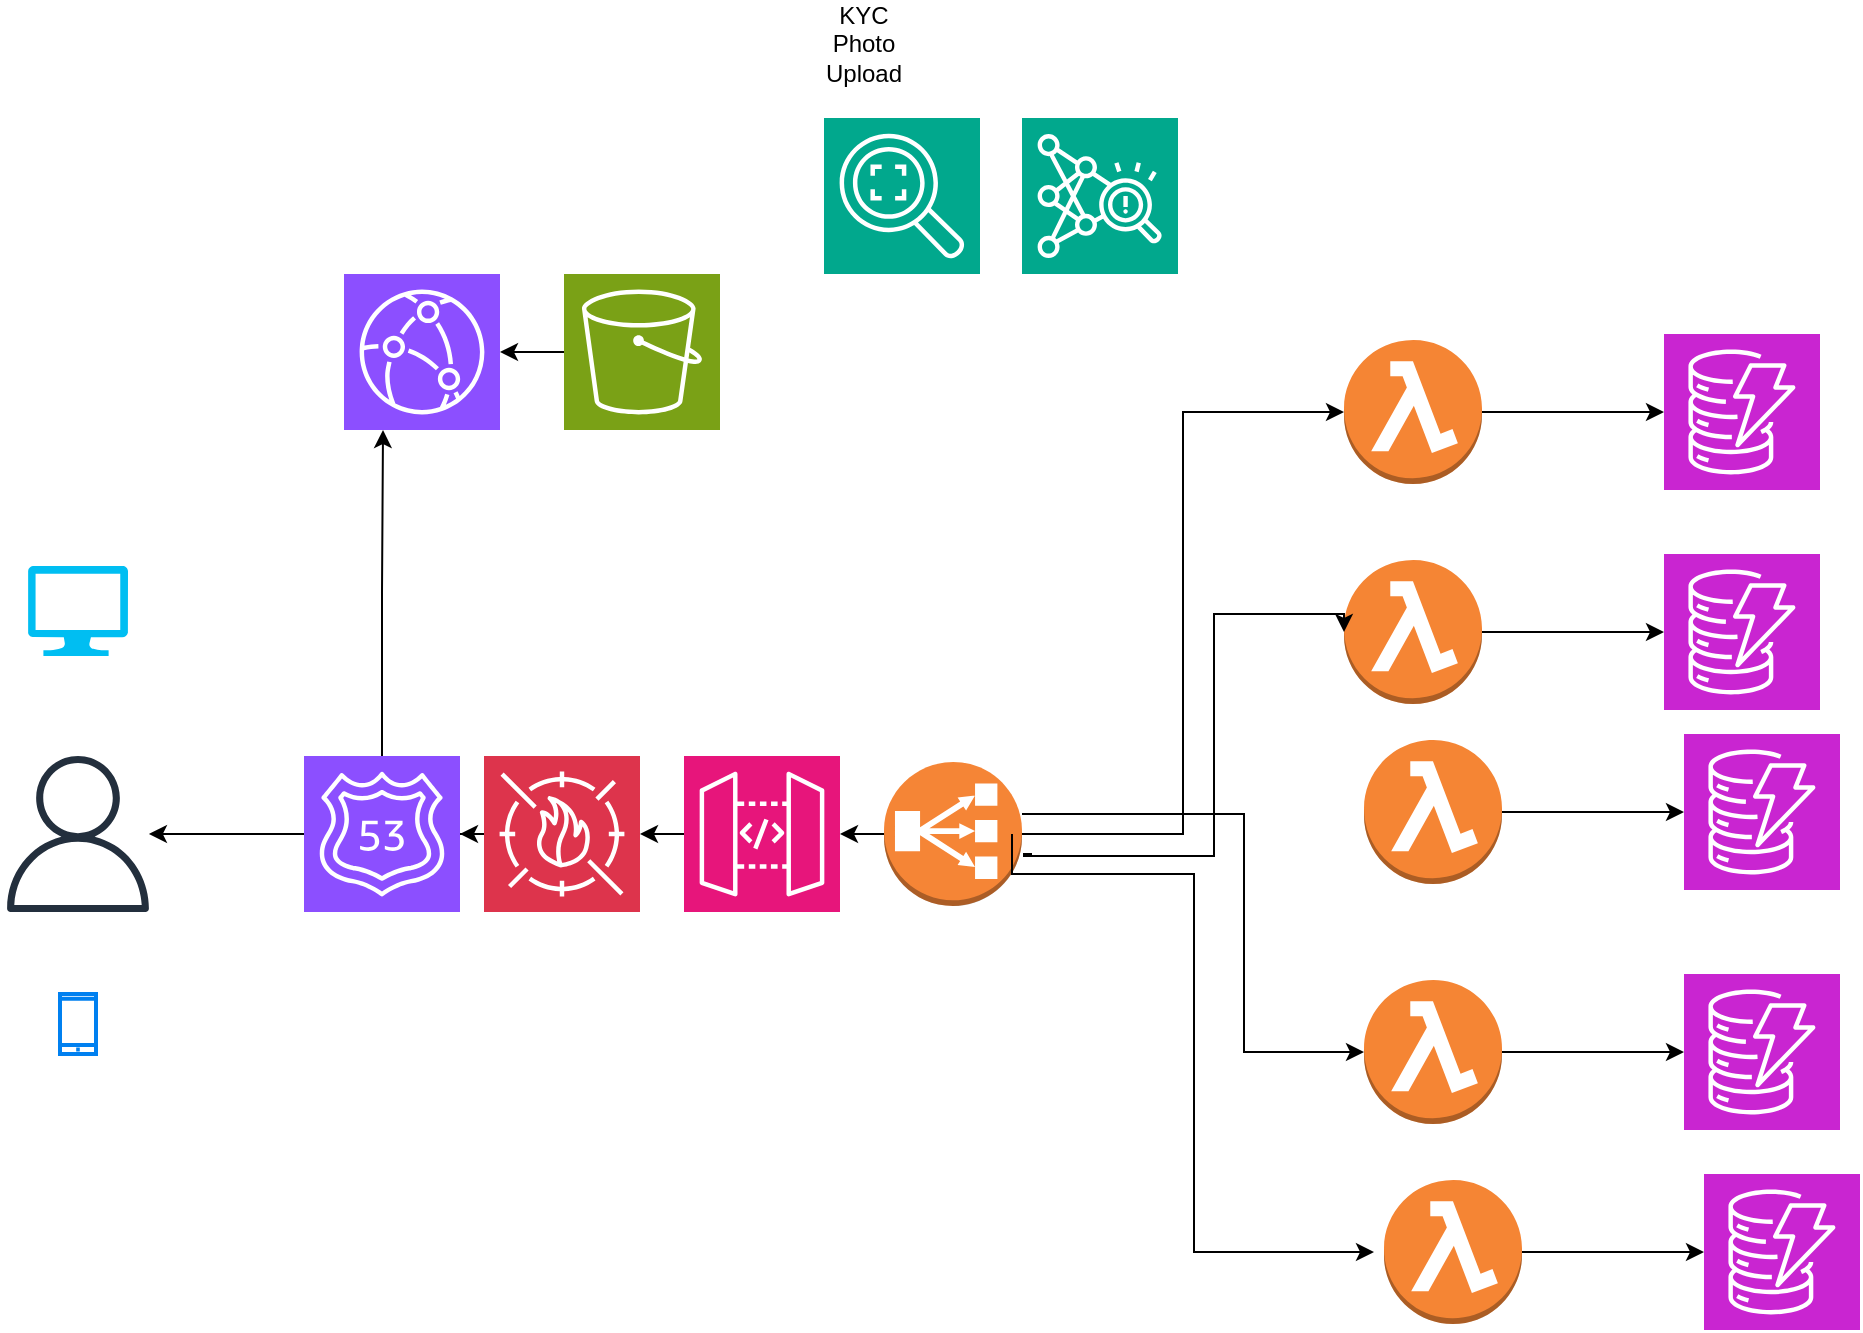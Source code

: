 <mxfile version="24.4.13" type="github" pages="3">
  <diagram name="Page-1" id="6xIiYGoTjCuVvD2a-SyQ">
    <mxGraphModel dx="2003" dy="623" grid="1" gridSize="10" guides="1" tooltips="1" connect="1" arrows="1" fold="1" page="1" pageScale="1" pageWidth="850" pageHeight="1100" math="0" shadow="0">
      <root>
        <mxCell id="0" />
        <mxCell id="1" parent="0" />
        <mxCell id="7E1NDjSyqP2fOPKttYHi-2" value="" style="sketch=0;points=[[0,0,0],[0.25,0,0],[0.5,0,0],[0.75,0,0],[1,0,0],[0,1,0],[0.25,1,0],[0.5,1,0],[0.75,1,0],[1,1,0],[0,0.25,0],[0,0.5,0],[0,0.75,0],[1,0.25,0],[1,0.5,0],[1,0.75,0]];outlineConnect=0;fontColor=#232F3E;fillColor=#C925D1;strokeColor=#ffffff;dashed=0;verticalLabelPosition=bottom;verticalAlign=top;align=center;html=1;fontSize=12;fontStyle=0;aspect=fixed;shape=mxgraph.aws4.resourceIcon;resIcon=mxgraph.aws4.dynamodb;" vertex="1" parent="1">
          <mxGeometry x="680" y="620" width="78" height="78" as="geometry" />
        </mxCell>
        <mxCell id="7E1NDjSyqP2fOPKttYHi-3" value="" style="sketch=0;points=[[0,0,0],[0.25,0,0],[0.5,0,0],[0.75,0,0],[1,0,0],[0,1,0],[0.25,1,0],[0.5,1,0],[0.75,1,0],[1,1,0],[0,0.25,0],[0,0.5,0],[0,0.75,0],[1,0.25,0],[1,0.5,0],[1,0.75,0]];outlineConnect=0;fontColor=#232F3E;fillColor=#C925D1;strokeColor=#ffffff;dashed=0;verticalLabelPosition=bottom;verticalAlign=top;align=center;html=1;fontSize=12;fontStyle=0;aspect=fixed;shape=mxgraph.aws4.resourceIcon;resIcon=mxgraph.aws4.dynamodb;" vertex="1" parent="1">
          <mxGeometry x="690" y="720" width="78" height="78" as="geometry" />
        </mxCell>
        <mxCell id="7E1NDjSyqP2fOPKttYHi-4" value="" style="sketch=0;points=[[0,0,0],[0.25,0,0],[0.5,0,0],[0.75,0,0],[1,0,0],[0,1,0],[0.25,1,0],[0.5,1,0],[0.75,1,0],[1,1,0],[0,0.25,0],[0,0.5,0],[0,0.75,0],[1,0.25,0],[1,0.5,0],[1,0.75,0]];outlineConnect=0;fontColor=#232F3E;fillColor=#C925D1;strokeColor=#ffffff;dashed=0;verticalLabelPosition=bottom;verticalAlign=top;align=center;html=1;fontSize=12;fontStyle=0;aspect=fixed;shape=mxgraph.aws4.resourceIcon;resIcon=mxgraph.aws4.dynamodb;" vertex="1" parent="1">
          <mxGeometry x="670" y="300" width="78" height="78" as="geometry" />
        </mxCell>
        <mxCell id="7E1NDjSyqP2fOPKttYHi-5" value="" style="sketch=0;points=[[0,0,0],[0.25,0,0],[0.5,0,0],[0.75,0,0],[1,0,0],[0,1,0],[0.25,1,0],[0.5,1,0],[0.75,1,0],[1,1,0],[0,0.25,0],[0,0.5,0],[0,0.75,0],[1,0.25,0],[1,0.5,0],[1,0.75,0]];outlineConnect=0;fontColor=#232F3E;fillColor=#C925D1;strokeColor=#ffffff;dashed=0;verticalLabelPosition=bottom;verticalAlign=top;align=center;html=1;fontSize=12;fontStyle=0;aspect=fixed;shape=mxgraph.aws4.resourceIcon;resIcon=mxgraph.aws4.dynamodb;" vertex="1" parent="1">
          <mxGeometry x="670" y="410" width="78" height="78" as="geometry" />
        </mxCell>
        <mxCell id="7E1NDjSyqP2fOPKttYHi-6" value="" style="sketch=0;points=[[0,0,0],[0.25,0,0],[0.5,0,0],[0.75,0,0],[1,0,0],[0,1,0],[0.25,1,0],[0.5,1,0],[0.75,1,0],[1,1,0],[0,0.25,0],[0,0.5,0],[0,0.75,0],[1,0.25,0],[1,0.5,0],[1,0.75,0]];outlineConnect=0;fontColor=#232F3E;fillColor=#C925D1;strokeColor=#ffffff;dashed=0;verticalLabelPosition=bottom;verticalAlign=top;align=center;html=1;fontSize=12;fontStyle=0;aspect=fixed;shape=mxgraph.aws4.resourceIcon;resIcon=mxgraph.aws4.dynamodb;" vertex="1" parent="1">
          <mxGeometry x="680" y="500" width="78" height="78" as="geometry" />
        </mxCell>
        <mxCell id="7E1NDjSyqP2fOPKttYHi-29" value="" style="edgeStyle=orthogonalEdgeStyle;rounded=0;orthogonalLoop=1;jettySize=auto;html=1;" edge="1" parent="1" source="7E1NDjSyqP2fOPKttYHi-7" target="7E1NDjSyqP2fOPKttYHi-3">
          <mxGeometry relative="1" as="geometry" />
        </mxCell>
        <mxCell id="7E1NDjSyqP2fOPKttYHi-7" value="" style="outlineConnect=0;dashed=0;verticalLabelPosition=bottom;verticalAlign=top;align=center;html=1;shape=mxgraph.aws3.lambda_function;fillColor=#F58534;gradientColor=none;" vertex="1" parent="1">
          <mxGeometry x="530" y="723" width="69" height="72" as="geometry" />
        </mxCell>
        <mxCell id="7E1NDjSyqP2fOPKttYHi-25" value="" style="edgeStyle=orthogonalEdgeStyle;rounded=0;orthogonalLoop=1;jettySize=auto;html=1;" edge="1" parent="1" source="7E1NDjSyqP2fOPKttYHi-9" target="7E1NDjSyqP2fOPKttYHi-4">
          <mxGeometry relative="1" as="geometry" />
        </mxCell>
        <mxCell id="7E1NDjSyqP2fOPKttYHi-9" value="" style="outlineConnect=0;dashed=0;verticalLabelPosition=bottom;verticalAlign=top;align=center;html=1;shape=mxgraph.aws3.lambda_function;fillColor=#F58534;gradientColor=none;" vertex="1" parent="1">
          <mxGeometry x="510" y="303" width="69" height="72" as="geometry" />
        </mxCell>
        <mxCell id="7E1NDjSyqP2fOPKttYHi-26" value="" style="edgeStyle=orthogonalEdgeStyle;rounded=0;orthogonalLoop=1;jettySize=auto;html=1;" edge="1" parent="1" source="7E1NDjSyqP2fOPKttYHi-10" target="7E1NDjSyqP2fOPKttYHi-5">
          <mxGeometry relative="1" as="geometry" />
        </mxCell>
        <mxCell id="7E1NDjSyqP2fOPKttYHi-10" value="" style="outlineConnect=0;dashed=0;verticalLabelPosition=bottom;verticalAlign=top;align=center;html=1;shape=mxgraph.aws3.lambda_function;fillColor=#F58534;gradientColor=none;" vertex="1" parent="1">
          <mxGeometry x="510" y="413" width="69" height="72" as="geometry" />
        </mxCell>
        <mxCell id="7E1NDjSyqP2fOPKttYHi-27" value="" style="edgeStyle=orthogonalEdgeStyle;rounded=0;orthogonalLoop=1;jettySize=auto;html=1;" edge="1" parent="1" source="7E1NDjSyqP2fOPKttYHi-11" target="7E1NDjSyqP2fOPKttYHi-6">
          <mxGeometry relative="1" as="geometry" />
        </mxCell>
        <mxCell id="7E1NDjSyqP2fOPKttYHi-11" value="" style="outlineConnect=0;dashed=0;verticalLabelPosition=bottom;verticalAlign=top;align=center;html=1;shape=mxgraph.aws3.lambda_function;fillColor=#F58534;gradientColor=none;" vertex="1" parent="1">
          <mxGeometry x="520" y="503" width="69" height="72" as="geometry" />
        </mxCell>
        <mxCell id="7E1NDjSyqP2fOPKttYHi-28" value="" style="edgeStyle=orthogonalEdgeStyle;rounded=0;orthogonalLoop=1;jettySize=auto;html=1;" edge="1" parent="1" source="7E1NDjSyqP2fOPKttYHi-12" target="7E1NDjSyqP2fOPKttYHi-2">
          <mxGeometry relative="1" as="geometry" />
        </mxCell>
        <mxCell id="7E1NDjSyqP2fOPKttYHi-12" value="" style="outlineConnect=0;dashed=0;verticalLabelPosition=bottom;verticalAlign=top;align=center;html=1;shape=mxgraph.aws3.lambda_function;fillColor=#F58534;gradientColor=none;" vertex="1" parent="1">
          <mxGeometry x="520" y="623" width="69" height="72" as="geometry" />
        </mxCell>
        <mxCell id="7E1NDjSyqP2fOPKttYHi-22" value="" style="edgeStyle=orthogonalEdgeStyle;rounded=0;orthogonalLoop=1;jettySize=auto;html=1;" edge="1" parent="1" source="7E1NDjSyqP2fOPKttYHi-37" target="7E1NDjSyqP2fOPKttYHi-14">
          <mxGeometry relative="1" as="geometry" />
        </mxCell>
        <mxCell id="7E1NDjSyqP2fOPKttYHi-13" value="" style="sketch=0;points=[[0,0,0],[0.25,0,0],[0.5,0,0],[0.75,0,0],[1,0,0],[0,1,0],[0.25,1,0],[0.5,1,0],[0.75,1,0],[1,1,0],[0,0.25,0],[0,0.5,0],[0,0.75,0],[1,0.25,0],[1,0.5,0],[1,0.75,0]];outlineConnect=0;fontColor=#232F3E;fillColor=#E7157B;strokeColor=#ffffff;dashed=0;verticalLabelPosition=bottom;verticalAlign=top;align=center;html=1;fontSize=12;fontStyle=0;aspect=fixed;shape=mxgraph.aws4.resourceIcon;resIcon=mxgraph.aws4.api_gateway;" vertex="1" parent="1">
          <mxGeometry x="180" y="511" width="78" height="78" as="geometry" />
        </mxCell>
        <mxCell id="7E1NDjSyqP2fOPKttYHi-21" value="" style="edgeStyle=orthogonalEdgeStyle;rounded=0;orthogonalLoop=1;jettySize=auto;html=1;" edge="1" parent="1" source="7E1NDjSyqP2fOPKttYHi-14" target="7E1NDjSyqP2fOPKttYHi-17">
          <mxGeometry relative="1" as="geometry" />
        </mxCell>
        <mxCell id="7E1NDjSyqP2fOPKttYHi-14" value="" style="sketch=0;points=[[0,0,0],[0.25,0,0],[0.5,0,0],[0.75,0,0],[1,0,0],[0,1,0],[0.25,1,0],[0.5,1,0],[0.75,1,0],[1,1,0],[0,0.25,0],[0,0.5,0],[0,0.75,0],[1,0.25,0],[1,0.5,0],[1,0.75,0]];outlineConnect=0;fontColor=#232F3E;fillColor=#8C4FFF;strokeColor=#ffffff;dashed=0;verticalLabelPosition=bottom;verticalAlign=top;align=center;html=1;fontSize=12;fontStyle=0;aspect=fixed;shape=mxgraph.aws4.resourceIcon;resIcon=mxgraph.aws4.route_53;" vertex="1" parent="1">
          <mxGeometry x="-10" y="511" width="78" height="78" as="geometry" />
        </mxCell>
        <mxCell id="7E1NDjSyqP2fOPKttYHi-15" value="" style="sketch=0;points=[[0,0,0],[0.25,0,0],[0.5,0,0],[0.75,0,0],[1,0,0],[0,1,0],[0.25,1,0],[0.5,1,0],[0.75,1,0],[1,1,0],[0,0.25,0],[0,0.5,0],[0,0.75,0],[1,0.25,0],[1,0.5,0],[1,0.75,0]];outlineConnect=0;fontColor=#232F3E;fillColor=#8C4FFF;strokeColor=#ffffff;dashed=0;verticalLabelPosition=bottom;verticalAlign=top;align=center;html=1;fontSize=12;fontStyle=0;aspect=fixed;shape=mxgraph.aws4.resourceIcon;resIcon=mxgraph.aws4.cloudfront;" vertex="1" parent="1">
          <mxGeometry x="10" y="270" width="78" height="78" as="geometry" />
        </mxCell>
        <mxCell id="7E1NDjSyqP2fOPKttYHi-24" value="" style="edgeStyle=orthogonalEdgeStyle;rounded=0;orthogonalLoop=1;jettySize=auto;html=1;" edge="1" parent="1" source="7E1NDjSyqP2fOPKttYHi-16" target="7E1NDjSyqP2fOPKttYHi-15">
          <mxGeometry relative="1" as="geometry" />
        </mxCell>
        <mxCell id="7E1NDjSyqP2fOPKttYHi-16" value="" style="sketch=0;points=[[0,0,0],[0.25,0,0],[0.5,0,0],[0.75,0,0],[1,0,0],[0,1,0],[0.25,1,0],[0.5,1,0],[0.75,1,0],[1,1,0],[0,0.25,0],[0,0.5,0],[0,0.75,0],[1,0.25,0],[1,0.5,0],[1,0.75,0]];outlineConnect=0;fontColor=#232F3E;fillColor=#7AA116;strokeColor=#ffffff;dashed=0;verticalLabelPosition=bottom;verticalAlign=top;align=center;html=1;fontSize=12;fontStyle=0;aspect=fixed;shape=mxgraph.aws4.resourceIcon;resIcon=mxgraph.aws4.s3;" vertex="1" parent="1">
          <mxGeometry x="120" y="270" width="78" height="78" as="geometry" />
        </mxCell>
        <mxCell id="7E1NDjSyqP2fOPKttYHi-17" value="" style="sketch=0;outlineConnect=0;fontColor=#232F3E;gradientColor=none;fillColor=#232F3D;strokeColor=none;dashed=0;verticalLabelPosition=bottom;verticalAlign=top;align=center;html=1;fontSize=12;fontStyle=0;aspect=fixed;pointerEvents=1;shape=mxgraph.aws4.user;" vertex="1" parent="1">
          <mxGeometry x="-162" y="511" width="78" height="78" as="geometry" />
        </mxCell>
        <mxCell id="7E1NDjSyqP2fOPKttYHi-18" value="" style="verticalLabelPosition=bottom;html=1;verticalAlign=top;align=center;strokeColor=none;fillColor=#00BEF2;shape=mxgraph.azure.computer;pointerEvents=1;" vertex="1" parent="1">
          <mxGeometry x="-148" y="416" width="50" height="45" as="geometry" />
        </mxCell>
        <mxCell id="7E1NDjSyqP2fOPKttYHi-19" value="" style="html=1;verticalLabelPosition=bottom;align=center;labelBackgroundColor=#ffffff;verticalAlign=top;strokeWidth=2;strokeColor=#0080F0;shadow=0;dashed=0;shape=mxgraph.ios7.icons.smartphone;" vertex="1" parent="1">
          <mxGeometry x="-132" y="630" width="18" height="30" as="geometry" />
        </mxCell>
        <mxCell id="7E1NDjSyqP2fOPKttYHi-23" style="edgeStyle=orthogonalEdgeStyle;rounded=0;orthogonalLoop=1;jettySize=auto;html=1;entryX=0.25;entryY=1;entryDx=0;entryDy=0;entryPerimeter=0;" edge="1" parent="1" source="7E1NDjSyqP2fOPKttYHi-14" target="7E1NDjSyqP2fOPKttYHi-15">
          <mxGeometry relative="1" as="geometry" />
        </mxCell>
        <mxCell id="7E1NDjSyqP2fOPKttYHi-31" value="" style="edgeStyle=orthogonalEdgeStyle;rounded=0;orthogonalLoop=1;jettySize=auto;html=1;" edge="1" parent="1" source="7E1NDjSyqP2fOPKttYHi-30" target="7E1NDjSyqP2fOPKttYHi-13">
          <mxGeometry relative="1" as="geometry" />
        </mxCell>
        <mxCell id="7E1NDjSyqP2fOPKttYHi-30" value="" style="outlineConnect=0;dashed=0;verticalLabelPosition=bottom;verticalAlign=top;align=center;html=1;shape=mxgraph.aws3.classic_load_balancer;fillColor=#F58536;gradientColor=none;" vertex="1" parent="1">
          <mxGeometry x="280" y="514" width="69" height="72" as="geometry" />
        </mxCell>
        <mxCell id="7E1NDjSyqP2fOPKttYHi-32" style="edgeStyle=orthogonalEdgeStyle;rounded=0;orthogonalLoop=1;jettySize=auto;html=1;entryX=0;entryY=0.5;entryDx=0;entryDy=0;entryPerimeter=0;" edge="1" parent="1" source="7E1NDjSyqP2fOPKttYHi-30" target="7E1NDjSyqP2fOPKttYHi-12">
          <mxGeometry relative="1" as="geometry">
            <Array as="points">
              <mxPoint x="460" y="540" />
              <mxPoint x="460" y="659" />
            </Array>
          </mxGeometry>
        </mxCell>
        <mxCell id="7E1NDjSyqP2fOPKttYHi-33" style="edgeStyle=orthogonalEdgeStyle;rounded=0;orthogonalLoop=1;jettySize=auto;html=1;entryX=0;entryY=0.5;entryDx=0;entryDy=0;entryPerimeter=0;exitX=1;exitY=0.5;exitDx=0;exitDy=0;exitPerimeter=0;" edge="1" parent="1" source="7E1NDjSyqP2fOPKttYHi-30" target="7E1NDjSyqP2fOPKttYHi-9">
          <mxGeometry relative="1" as="geometry">
            <mxPoint x="359" y="560" as="sourcePoint" />
            <mxPoint x="530" y="560" as="targetPoint" />
          </mxGeometry>
        </mxCell>
        <mxCell id="7E1NDjSyqP2fOPKttYHi-35" style="edgeStyle=orthogonalEdgeStyle;rounded=0;orthogonalLoop=1;jettySize=auto;html=1;" edge="1" parent="1">
          <mxGeometry relative="1" as="geometry">
            <mxPoint x="344" y="550" as="sourcePoint" />
            <mxPoint x="525" y="759" as="targetPoint" />
            <Array as="points">
              <mxPoint x="344" y="570" />
              <mxPoint x="435" y="570" />
              <mxPoint x="435" y="759" />
            </Array>
          </mxGeometry>
        </mxCell>
        <mxCell id="7E1NDjSyqP2fOPKttYHi-36" style="edgeStyle=orthogonalEdgeStyle;rounded=0;orthogonalLoop=1;jettySize=auto;html=1;entryX=0;entryY=0.5;entryDx=0;entryDy=0;entryPerimeter=0;" edge="1" parent="1" target="7E1NDjSyqP2fOPKttYHi-10">
          <mxGeometry relative="1" as="geometry">
            <mxPoint x="354" y="560" as="sourcePoint" />
            <mxPoint x="535" y="769" as="targetPoint" />
            <Array as="points">
              <mxPoint x="350" y="560" />
              <mxPoint x="350" y="561" />
              <mxPoint x="445" y="561" />
              <mxPoint x="445" y="440" />
              <mxPoint x="510" y="440" />
            </Array>
          </mxGeometry>
        </mxCell>
        <mxCell id="7E1NDjSyqP2fOPKttYHi-38" value="" style="edgeStyle=orthogonalEdgeStyle;rounded=0;orthogonalLoop=1;jettySize=auto;html=1;" edge="1" parent="1" source="7E1NDjSyqP2fOPKttYHi-13" target="7E1NDjSyqP2fOPKttYHi-37">
          <mxGeometry relative="1" as="geometry">
            <mxPoint x="140" y="550" as="sourcePoint" />
            <mxPoint x="68" y="550" as="targetPoint" />
          </mxGeometry>
        </mxCell>
        <mxCell id="7E1NDjSyqP2fOPKttYHi-37" value="" style="sketch=0;points=[[0,0,0],[0.25,0,0],[0.5,0,0],[0.75,0,0],[1,0,0],[0,1,0],[0.25,1,0],[0.5,1,0],[0.75,1,0],[1,1,0],[0,0.25,0],[0,0.5,0],[0,0.75,0],[1,0.25,0],[1,0.5,0],[1,0.75,0]];outlineConnect=0;fontColor=#232F3E;fillColor=#DD344C;strokeColor=#ffffff;dashed=0;verticalLabelPosition=bottom;verticalAlign=top;align=center;html=1;fontSize=12;fontStyle=0;aspect=fixed;shape=mxgraph.aws4.resourceIcon;resIcon=mxgraph.aws4.waf;" vertex="1" parent="1">
          <mxGeometry x="80" y="511" width="78" height="78" as="geometry" />
        </mxCell>
        <mxCell id="7E1NDjSyqP2fOPKttYHi-40" value="" style="sketch=0;points=[[0,0,0],[0.25,0,0],[0.5,0,0],[0.75,0,0],[1,0,0],[0,1,0],[0.25,1,0],[0.5,1,0],[0.75,1,0],[1,1,0],[0,0.25,0],[0,0.5,0],[0,0.75,0],[1,0.25,0],[1,0.5,0],[1,0.75,0]];outlineConnect=0;fontColor=#232F3E;fillColor=#01A88D;strokeColor=#ffffff;dashed=0;verticalLabelPosition=bottom;verticalAlign=top;align=center;html=1;fontSize=12;fontStyle=0;aspect=fixed;shape=mxgraph.aws4.resourceIcon;resIcon=mxgraph.aws4.rekognition_2;" vertex="1" parent="1">
          <mxGeometry x="250" y="192" width="78" height="78" as="geometry" />
        </mxCell>
        <mxCell id="7E1NDjSyqP2fOPKttYHi-41" value="" style="sketch=0;points=[[0,0,0],[0.25,0,0],[0.5,0,0],[0.75,0,0],[1,0,0],[0,1,0],[0.25,1,0],[0.5,1,0],[0.75,1,0],[1,1,0],[0,0.25,0],[0,0.5,0],[0,0.75,0],[1,0.25,0],[1,0.5,0],[1,0.75,0]];outlineConnect=0;fontColor=#232F3E;fillColor=#01A88D;strokeColor=#ffffff;dashed=0;verticalLabelPosition=bottom;verticalAlign=top;align=center;html=1;fontSize=12;fontStyle=0;aspect=fixed;shape=mxgraph.aws4.resourceIcon;resIcon=mxgraph.aws4.fraud_detector;" vertex="1" parent="1">
          <mxGeometry x="349" y="192" width="78" height="78" as="geometry" />
        </mxCell>
        <mxCell id="7E1NDjSyqP2fOPKttYHi-42" value="KYC Photo Upload" style="text;strokeColor=none;align=center;fillColor=none;html=1;verticalAlign=middle;whiteSpace=wrap;rounded=0;" vertex="1" parent="1">
          <mxGeometry x="240" y="140" width="60" height="30" as="geometry" />
        </mxCell>
      </root>
    </mxGraphModel>
  </diagram>
  <diagram id="lWmuORwOzDZXLmm-SAmb" name="Page-2">
    <mxGraphModel dx="1222" dy="636" grid="1" gridSize="10" guides="1" tooltips="1" connect="1" arrows="1" fold="1" page="1" pageScale="1" pageWidth="850" pageHeight="1100" math="0" shadow="0">
      <root>
        <mxCell id="0" />
        <mxCell id="1" parent="0" />
        <mxCell id="nYArpauBM2YwA7hL8qmK-1" value="AWS Cloud" style="sketch=0;outlineConnect=0;gradientColor=none;html=1;whiteSpace=wrap;fontSize=12;fontStyle=0;shape=mxgraph.aws4.group;grIcon=mxgraph.aws4.group_aws_cloud;strokeColor=#AAB7B8;fillColor=none;verticalAlign=top;align=left;spacingLeft=30;fontColor=#AAB7B8;dashed=0;" vertex="1" parent="1">
          <mxGeometry x="20" y="20" width="810" height="1050" as="geometry" />
        </mxCell>
        <mxCell id="nYArpauBM2YwA7hL8qmK-2" value="Region" style="points=[[0,0],[0.25,0],[0.5,0],[0.75,0],[1,0],[1,0.25],[1,0.5],[1,0.75],[1,1],[0.75,1],[0.5,1],[0.25,1],[0,1],[0,0.75],[0,0.5],[0,0.25]];outlineConnect=0;gradientColor=none;html=1;whiteSpace=wrap;fontSize=12;fontStyle=0;container=1;pointerEvents=0;collapsible=0;recursiveResize=0;shape=mxgraph.aws4.group;grIcon=mxgraph.aws4.group_region;strokeColor=#00A4A6;fillColor=none;verticalAlign=top;align=left;spacingLeft=30;fontColor=#147EBA;dashed=1;" vertex="1" parent="1">
          <mxGeometry x="30" y="30" width="770" height="1079" as="geometry" />
        </mxCell>
        <mxCell id="nYArpauBM2YwA7hL8qmK-3" value="VPC" style="sketch=0;outlineConnect=0;gradientColor=none;html=1;whiteSpace=wrap;fontSize=12;fontStyle=0;shape=mxgraph.aws4.group;grIcon=mxgraph.aws4.group_vpc;strokeColor=#879196;fillColor=none;verticalAlign=top;align=left;spacingLeft=30;fontColor=#879196;dashed=0;" vertex="1" parent="nYArpauBM2YwA7hL8qmK-2">
          <mxGeometry x="20" y="36" width="750" height="929" as="geometry" />
        </mxCell>
        <mxCell id="nYArpauBM2YwA7hL8qmK-8" value="Public subnet" style="points=[[0,0],[0.25,0],[0.5,0],[0.75,0],[1,0],[1,0.25],[1,0.5],[1,0.75],[1,1],[0.75,1],[0.5,1],[0.25,1],[0,1],[0,0.75],[0,0.5],[0,0.25]];outlineConnect=0;gradientColor=none;html=1;whiteSpace=wrap;fontSize=12;fontStyle=0;container=1;pointerEvents=0;collapsible=0;recursiveResize=0;shape=mxgraph.aws4.group;grIcon=mxgraph.aws4.group_security_group;grStroke=0;strokeColor=#7AA116;fillColor=#F2F6E8;verticalAlign=top;align=left;spacingLeft=30;fontColor=#248814;dashed=0;fontFamily=Architects Daughter;fontSource=https%3A%2F%2Ffonts.googleapis.com%2Fcss%3Ffamily%3DArchitects%2BDaughter;" vertex="1" parent="nYArpauBM2YwA7hL8qmK-2">
          <mxGeometry x="480" y="150" width="260" height="270" as="geometry" />
        </mxCell>
        <mxCell id="nYArpauBM2YwA7hL8qmK-6" value="Public subnet" style="points=[[0,0],[0.25,0],[0.5,0],[0.75,0],[1,0],[1,0.25],[1,0.5],[1,0.75],[1,1],[0.75,1],[0.5,1],[0.25,1],[0,1],[0,0.75],[0,0.5],[0,0.25]];outlineConnect=0;gradientColor=none;html=1;whiteSpace=wrap;fontSize=12;fontStyle=0;container=1;pointerEvents=0;collapsible=0;recursiveResize=0;shape=mxgraph.aws4.group;grIcon=mxgraph.aws4.group_security_group;grStroke=0;strokeColor=#7AA116;fillColor=#F2F6E8;verticalAlign=top;align=left;spacingLeft=30;fontColor=#248814;dashed=0;fontFamily=Architects Daughter;fontSource=https%3A%2F%2Ffonts.googleapis.com%2Fcss%3Ffamily%3DArchitects%2BDaughter;" vertex="1" parent="nYArpauBM2YwA7hL8qmK-2">
          <mxGeometry x="55" y="160" width="260" height="270" as="geometry" />
        </mxCell>
        <mxCell id="nYArpauBM2YwA7hL8qmK-9" value="Private subnet" style="points=[[0,0],[0.25,0],[0.5,0],[0.75,0],[1,0],[1,0.25],[1,0.5],[1,0.75],[1,1],[0.75,1],[0.5,1],[0.25,1],[0,1],[0,0.75],[0,0.5],[0,0.25]];outlineConnect=0;gradientColor=none;html=1;whiteSpace=wrap;fontSize=12;fontStyle=0;container=1;pointerEvents=0;collapsible=0;recursiveResize=0;shape=mxgraph.aws4.group;grIcon=mxgraph.aws4.group_security_group;grStroke=0;strokeColor=#00A4A6;fillColor=#E6F6F7;verticalAlign=top;align=left;spacingLeft=30;fontColor=#147EBA;dashed=0;fontFamily=Architects Daughter;fontSource=https%3A%2F%2Ffonts.googleapis.com%2Fcss%3Ffamily%3DArchitects%2BDaughter;" vertex="1" parent="nYArpauBM2YwA7hL8qmK-2">
          <mxGeometry x="55" y="480" width="275" height="560" as="geometry" />
        </mxCell>
        <mxCell id="nYArpauBM2YwA7hL8qmK-11" value="Private subnet" style="points=[[0,0],[0.25,0],[0.5,0],[0.75,0],[1,0],[1,0.25],[1,0.5],[1,0.75],[1,1],[0.75,1],[0.5,1],[0.25,1],[0,1],[0,0.75],[0,0.5],[0,0.25]];outlineConnect=0;gradientColor=none;html=1;whiteSpace=wrap;fontSize=12;fontStyle=0;container=1;pointerEvents=0;collapsible=0;recursiveResize=0;shape=mxgraph.aws4.group;grIcon=mxgraph.aws4.group_security_group;grStroke=0;strokeColor=#00A4A6;fillColor=#E6F6F7;verticalAlign=top;align=left;spacingLeft=30;fontColor=#147EBA;dashed=0;fontFamily=Architects Daughter;fontSource=https%3A%2F%2Ffonts.googleapis.com%2Fcss%3Ffamily%3DArchitects%2BDaughter;" vertex="1" parent="nYArpauBM2YwA7hL8qmK-2">
          <mxGeometry x="480" y="470" width="287.5" height="500" as="geometry" />
        </mxCell>
        <mxCell id="nYArpauBM2YwA7hL8qmK-5" value="Availability Zone" style="fillColor=none;strokeColor=#147EBA;dashed=1;verticalAlign=top;fontStyle=0;fontColor=#147EBA;whiteSpace=wrap;html=1;" vertex="1" parent="nYArpauBM2YwA7hL8qmK-11">
          <mxGeometry x="-7.5" y="-320" width="295" height="820" as="geometry" />
        </mxCell>
        <mxCell id="nYArpauBM2YwA7hL8qmK-13" value="" style="sketch=0;points=[[0,0,0],[0.25,0,0],[0.5,0,0],[0.75,0,0],[1,0,0],[0,1,0],[0.25,1,0],[0.5,1,0],[0.75,1,0],[1,1,0],[0,0.25,0],[0,0.5,0],[0,0.75,0],[1,0.25,0],[1,0.5,0],[1,0.75,0]];outlineConnect=0;fontColor=#232F3E;fillColor=#ED7100;strokeColor=#ffffff;dashed=0;verticalLabelPosition=bottom;verticalAlign=top;align=center;html=1;fontSize=12;fontStyle=0;aspect=fixed;shape=mxgraph.aws4.resourceIcon;resIcon=mxgraph.aws4.ec2;" vertex="1" parent="nYArpauBM2YwA7hL8qmK-11">
          <mxGeometry x="70" y="80" width="78" height="78" as="geometry" />
        </mxCell>
        <mxCell id="nYArpauBM2YwA7hL8qmK-16" value="" style="outlineConnect=0;dashed=0;verticalLabelPosition=bottom;verticalAlign=top;align=center;html=1;shape=mxgraph.aws3.rds_db_instance_standby_multi_az;fillColor=#2E73B8;gradientColor=none;fontFamily=Architects Daughter;fontSource=https%3A%2F%2Ffonts.googleapis.com%2Fcss%3Ffamily%3DArchitects%2BDaughter;" vertex="1" parent="nYArpauBM2YwA7hL8qmK-11">
          <mxGeometry x="80" y="350.0" width="49.5" height="66" as="geometry" />
        </mxCell>
        <mxCell id="nYArpauBM2YwA7hL8qmK-4" value="Availability Zone" style="fillColor=none;strokeColor=#147EBA;dashed=1;verticalAlign=top;fontStyle=0;fontColor=#147EBA;whiteSpace=wrap;html=1;" vertex="1" parent="nYArpauBM2YwA7hL8qmK-2">
          <mxGeometry x="40" y="90" width="290" height="820" as="geometry" />
        </mxCell>
        <mxCell id="nYArpauBM2YwA7hL8qmK-12" value="" style="sketch=0;points=[[0,0,0],[0.25,0,0],[0.5,0,0],[0.75,0,0],[1,0,0],[0,1,0],[0.25,1,0],[0.5,1,0],[0.75,1,0],[1,1,0],[0,0.25,0],[0,0.5,0],[0,0.75,0],[1,0.25,0],[1,0.5,0],[1,0.75,0]];outlineConnect=0;fontColor=#232F3E;fillColor=#ED7100;strokeColor=#ffffff;dashed=0;verticalLabelPosition=bottom;verticalAlign=top;align=center;html=1;fontSize=12;fontStyle=0;aspect=fixed;shape=mxgraph.aws4.resourceIcon;resIcon=mxgraph.aws4.ec2;" vertex="1" parent="nYArpauBM2YwA7hL8qmK-2">
          <mxGeometry x="110" y="560" width="78" height="78" as="geometry" />
        </mxCell>
        <mxCell id="nYArpauBM2YwA7hL8qmK-14" value="&lt;b&gt;Dynamo DB&lt;/b&gt;&lt;div&gt;&lt;br&gt;&lt;/div&gt;" style="outlineConnect=0;dashed=0;verticalLabelPosition=bottom;verticalAlign=top;align=center;html=1;shape=mxgraph.aws3.dynamo_db;fillColor=#2E73B8;gradientColor=none;" vertex="1" parent="nYArpauBM2YwA7hL8qmK-2">
          <mxGeometry x="110" y="719.5" width="72" height="81" as="geometry" />
        </mxCell>
        <mxCell id="nYArpauBM2YwA7hL8qmK-15" value="" style="outlineConnect=0;dashed=0;verticalLabelPosition=bottom;verticalAlign=top;align=center;html=1;shape=mxgraph.aws3.rds_db_instance_read_replica;fillColor=#2E73B8;gradientColor=none;fontFamily=Architects Daughter;fontSource=https%3A%2F%2Ffonts.googleapis.com%2Fcss%3Ffamily%3DArchitects%2BDaughter;" vertex="1" parent="nYArpauBM2YwA7hL8qmK-2">
          <mxGeometry x="70" y="830.0" width="49.5" height="66" as="geometry" />
        </mxCell>
        <mxCell id="nYArpauBM2YwA7hL8qmK-17" value="Region" style="points=[[0,0],[0.25,0],[0.5,0],[0.75,0],[1,0],[1,0.25],[1,0.5],[1,0.75],[1,1],[0.75,1],[0.5,1],[0.25,1],[0,1],[0,0.75],[0,0.5],[0,0.25]];outlineConnect=0;gradientColor=none;html=1;whiteSpace=wrap;fontSize=12;fontStyle=0;container=1;pointerEvents=0;collapsible=0;recursiveResize=0;shape=mxgraph.aws4.group;grIcon=mxgraph.aws4.group_region;strokeColor=#00A4A6;fillColor=none;verticalAlign=top;align=left;spacingLeft=30;fontColor=#147EBA;dashed=1;" vertex="1" parent="1">
          <mxGeometry x="40" y="40" width="770" height="1020" as="geometry" />
        </mxCell>
        <mxCell id="nYArpauBM2YwA7hL8qmK-19" value="Public subnet" style="points=[[0,0],[0.25,0],[0.5,0],[0.75,0],[1,0],[1,0.25],[1,0.5],[1,0.75],[1,1],[0.75,1],[0.5,1],[0.25,1],[0,1],[0,0.75],[0,0.5],[0,0.25]];outlineConnect=0;gradientColor=none;html=1;whiteSpace=wrap;fontSize=12;fontStyle=0;container=1;pointerEvents=0;collapsible=0;recursiveResize=0;shape=mxgraph.aws4.group;grIcon=mxgraph.aws4.group_security_group;grStroke=0;strokeColor=#7AA116;fillColor=#F2F6E8;verticalAlign=top;align=left;spacingLeft=30;fontColor=#248814;dashed=0;fontFamily=Architects Daughter;fontSource=https%3A%2F%2Ffonts.googleapis.com%2Fcss%3Ffamily%3DArchitects%2BDaughter;" vertex="1" parent="nYArpauBM2YwA7hL8qmK-17">
          <mxGeometry x="480" y="150" width="260" height="270" as="geometry" />
        </mxCell>
        <mxCell id="nYArpauBM2YwA7hL8qmK-20" value="Public subnet" style="points=[[0,0],[0.25,0],[0.5,0],[0.75,0],[1,0],[1,0.25],[1,0.5],[1,0.75],[1,1],[0.75,1],[0.5,1],[0.25,1],[0,1],[0,0.75],[0,0.5],[0,0.25]];outlineConnect=0;gradientColor=none;html=1;whiteSpace=wrap;fontSize=12;fontStyle=0;container=1;pointerEvents=0;collapsible=0;recursiveResize=0;shape=mxgraph.aws4.group;grIcon=mxgraph.aws4.group_security_group;grStroke=0;strokeColor=#7AA116;fillColor=#F2F6E8;verticalAlign=top;align=left;spacingLeft=30;fontColor=#248814;dashed=0;fontFamily=Architects Daughter;fontSource=https%3A%2F%2Ffonts.googleapis.com%2Fcss%3Ffamily%3DArchitects%2BDaughter;" vertex="1" parent="nYArpauBM2YwA7hL8qmK-17">
          <mxGeometry x="55" y="160" width="260" height="270" as="geometry" />
        </mxCell>
        <mxCell id="nYArpauBM2YwA7hL8qmK-21" value="Private subnet" style="points=[[0,0],[0.25,0],[0.5,0],[0.75,0],[1,0],[1,0.25],[1,0.5],[1,0.75],[1,1],[0.75,1],[0.5,1],[0.25,1],[0,1],[0,0.75],[0,0.5],[0,0.25]];outlineConnect=0;gradientColor=none;html=1;whiteSpace=wrap;fontSize=12;fontStyle=0;container=1;pointerEvents=0;collapsible=0;recursiveResize=0;shape=mxgraph.aws4.group;grIcon=mxgraph.aws4.group_security_group;grStroke=0;strokeColor=#00A4A6;fillColor=#E6F6F7;verticalAlign=top;align=left;spacingLeft=30;fontColor=#147EBA;dashed=0;fontFamily=Architects Daughter;fontSource=https%3A%2F%2Ffonts.googleapis.com%2Fcss%3Ffamily%3DArchitects%2BDaughter;" vertex="1" parent="nYArpauBM2YwA7hL8qmK-17">
          <mxGeometry x="55" y="480" width="275" height="560" as="geometry" />
        </mxCell>
        <mxCell id="nYArpauBM2YwA7hL8qmK-22" value="Private subnet" style="points=[[0,0],[0.25,0],[0.5,0],[0.75,0],[1,0],[1,0.25],[1,0.5],[1,0.75],[1,1],[0.75,1],[0.5,1],[0.25,1],[0,1],[0,0.75],[0,0.5],[0,0.25]];outlineConnect=0;gradientColor=none;html=1;whiteSpace=wrap;fontSize=12;fontStyle=0;container=1;pointerEvents=0;collapsible=0;recursiveResize=0;shape=mxgraph.aws4.group;grIcon=mxgraph.aws4.group_security_group;grStroke=0;strokeColor=#00A4A6;fillColor=#E6F6F7;verticalAlign=top;align=left;spacingLeft=30;fontColor=#147EBA;dashed=0;fontFamily=Architects Daughter;fontSource=https%3A%2F%2Ffonts.googleapis.com%2Fcss%3Ffamily%3DArchitects%2BDaughter;" vertex="1" parent="nYArpauBM2YwA7hL8qmK-17">
          <mxGeometry x="480" y="470" width="287.5" height="500" as="geometry" />
        </mxCell>
        <mxCell id="nYArpauBM2YwA7hL8qmK-23" value="Availability Zone" style="fillColor=none;strokeColor=#147EBA;dashed=1;verticalAlign=top;fontStyle=0;fontColor=#147EBA;whiteSpace=wrap;html=1;" vertex="1" parent="nYArpauBM2YwA7hL8qmK-22">
          <mxGeometry x="-7.5" y="-320" width="295" height="820" as="geometry" />
        </mxCell>
        <mxCell id="nYArpauBM2YwA7hL8qmK-24" value="" style="sketch=0;points=[[0,0,0],[0.25,0,0],[0.5,0,0],[0.75,0,0],[1,0,0],[0,1,0],[0.25,1,0],[0.5,1,0],[0.75,1,0],[1,1,0],[0,0.25,0],[0,0.5,0],[0,0.75,0],[1,0.25,0],[1,0.5,0],[1,0.75,0]];outlineConnect=0;fontColor=#232F3E;fillColor=#ED7100;strokeColor=#ffffff;dashed=0;verticalLabelPosition=bottom;verticalAlign=top;align=center;html=1;fontSize=12;fontStyle=0;aspect=fixed;shape=mxgraph.aws4.resourceIcon;resIcon=mxgraph.aws4.ec2;" vertex="1" parent="nYArpauBM2YwA7hL8qmK-22">
          <mxGeometry x="70" y="80" width="78" height="78" as="geometry" />
        </mxCell>
        <mxCell id="nYArpauBM2YwA7hL8qmK-45" style="edgeStyle=orthogonalEdgeStyle;rounded=0;orthogonalLoop=1;jettySize=auto;html=1;" edge="1" parent="nYArpauBM2YwA7hL8qmK-22" source="nYArpauBM2YwA7hL8qmK-25" target="nYArpauBM2YwA7hL8qmK-24">
          <mxGeometry relative="1" as="geometry" />
        </mxCell>
        <mxCell id="nYArpauBM2YwA7hL8qmK-25" value="" style="outlineConnect=0;dashed=0;verticalLabelPosition=bottom;verticalAlign=top;align=center;html=1;shape=mxgraph.aws3.rds_db_instance_standby_multi_az;fillColor=#2E73B8;gradientColor=none;fontFamily=Architects Daughter;fontSource=https%3A%2F%2Ffonts.googleapis.com%2Fcss%3Ffamily%3DArchitects%2BDaughter;" vertex="1" parent="nYArpauBM2YwA7hL8qmK-22">
          <mxGeometry x="20.5" y="245.0" width="49.5" height="66" as="geometry" />
        </mxCell>
        <mxCell id="nYArpauBM2YwA7hL8qmK-44" value="" style="edgeStyle=orthogonalEdgeStyle;rounded=0;orthogonalLoop=1;jettySize=auto;html=1;" edge="1" parent="nYArpauBM2YwA7hL8qmK-22" source="nYArpauBM2YwA7hL8qmK-30" target="nYArpauBM2YwA7hL8qmK-24">
          <mxGeometry relative="1" as="geometry">
            <Array as="points">
              <mxPoint x="176" y="190" />
              <mxPoint x="140" y="190" />
            </Array>
          </mxGeometry>
        </mxCell>
        <mxCell id="nYArpauBM2YwA7hL8qmK-30" value="&lt;b&gt;Dynamo DB&lt;/b&gt;&lt;div&gt;&lt;br&gt;&lt;/div&gt;" style="outlineConnect=0;dashed=0;verticalLabelPosition=bottom;verticalAlign=top;align=center;html=1;shape=mxgraph.aws3.dynamo_db;fillColor=#2E73B8;gradientColor=none;" vertex="1" parent="nYArpauBM2YwA7hL8qmK-22">
          <mxGeometry x="140" y="230" width="72" height="81" as="geometry" />
        </mxCell>
        <mxCell id="nYArpauBM2YwA7hL8qmK-26" value="Availability Zone" style="fillColor=none;strokeColor=#147EBA;dashed=1;verticalAlign=top;fontStyle=0;fontColor=#147EBA;whiteSpace=wrap;html=1;" vertex="1" parent="nYArpauBM2YwA7hL8qmK-17">
          <mxGeometry x="40" y="90" width="290" height="820" as="geometry" />
        </mxCell>
        <mxCell id="nYArpauBM2YwA7hL8qmK-41" style="edgeStyle=orthogonalEdgeStyle;rounded=0;orthogonalLoop=1;jettySize=auto;html=1;" edge="1" parent="nYArpauBM2YwA7hL8qmK-17" source="nYArpauBM2YwA7hL8qmK-27" target="nYArpauBM2YwA7hL8qmK-31">
          <mxGeometry relative="1" as="geometry" />
        </mxCell>
        <mxCell id="nYArpauBM2YwA7hL8qmK-27" value="" style="sketch=0;points=[[0,0,0],[0.25,0,0],[0.5,0,0],[0.75,0,0],[1,0,0],[0,1,0],[0.25,1,0],[0.5,1,0],[0.75,1,0],[1,1,0],[0,0.25,0],[0,0.5,0],[0,0.75,0],[1,0.25,0],[1,0.5,0],[1,0.75,0]];outlineConnect=0;fontColor=#232F3E;fillColor=#ED7100;strokeColor=#ffffff;dashed=0;verticalLabelPosition=bottom;verticalAlign=top;align=center;html=1;fontSize=12;fontStyle=0;aspect=fixed;shape=mxgraph.aws4.resourceIcon;resIcon=mxgraph.aws4.ec2;direction=south;" vertex="1" parent="nYArpauBM2YwA7hL8qmK-17">
          <mxGeometry x="110" y="560" width="78" height="78" as="geometry" />
        </mxCell>
        <mxCell id="nYArpauBM2YwA7hL8qmK-43" value="" style="edgeStyle=orthogonalEdgeStyle;rounded=0;orthogonalLoop=1;jettySize=auto;html=1;" edge="1" parent="nYArpauBM2YwA7hL8qmK-17" source="nYArpauBM2YwA7hL8qmK-28" target="nYArpauBM2YwA7hL8qmK-27">
          <mxGeometry relative="1" as="geometry" />
        </mxCell>
        <mxCell id="nYArpauBM2YwA7hL8qmK-28" value="&lt;b&gt;Dynamo DB&lt;/b&gt;&lt;div&gt;&lt;br&gt;&lt;/div&gt;" style="outlineConnect=0;dashed=0;verticalLabelPosition=bottom;verticalAlign=top;align=center;html=1;shape=mxgraph.aws3.dynamo_db;fillColor=#2E73B8;gradientColor=none;" vertex="1" parent="nYArpauBM2YwA7hL8qmK-17">
          <mxGeometry x="70" y="719.5" width="72" height="81" as="geometry" />
        </mxCell>
        <mxCell id="nYArpauBM2YwA7hL8qmK-29" value="" style="outlineConnect=0;dashed=0;verticalLabelPosition=bottom;verticalAlign=top;align=center;html=1;shape=mxgraph.aws3.rds_db_instance_read_replica;fillColor=#2E73B8;gradientColor=none;fontFamily=Architects Daughter;fontSource=https%3A%2F%2Ffonts.googleapis.com%2Fcss%3Ffamily%3DArchitects%2BDaughter;" vertex="1" parent="nYArpauBM2YwA7hL8qmK-17">
          <mxGeometry x="240" y="719.5" width="49.5" height="66" as="geometry" />
        </mxCell>
        <mxCell id="nYArpauBM2YwA7hL8qmK-47" value="" style="edgeStyle=orthogonalEdgeStyle;rounded=0;orthogonalLoop=1;jettySize=auto;html=1;" edge="1" parent="nYArpauBM2YwA7hL8qmK-17" source="nYArpauBM2YwA7hL8qmK-31" target="nYArpauBM2YwA7hL8qmK-32">
          <mxGeometry relative="1" as="geometry" />
        </mxCell>
        <mxCell id="nYArpauBM2YwA7hL8qmK-31" value="" style="outlineConnect=0;dashed=0;verticalLabelPosition=bottom;verticalAlign=top;align=center;html=1;shape=mxgraph.aws3.classic_load_balancer;fillColor=#F58534;gradientColor=none;" vertex="1" parent="nYArpauBM2YwA7hL8qmK-17">
          <mxGeometry x="346" y="300" width="69" height="72" as="geometry" />
        </mxCell>
        <mxCell id="nYArpauBM2YwA7hL8qmK-48" value="" style="edgeStyle=orthogonalEdgeStyle;rounded=0;orthogonalLoop=1;jettySize=auto;html=1;" edge="1" parent="nYArpauBM2YwA7hL8qmK-17" source="nYArpauBM2YwA7hL8qmK-32" target="nYArpauBM2YwA7hL8qmK-34">
          <mxGeometry relative="1" as="geometry" />
        </mxCell>
        <mxCell id="nYArpauBM2YwA7hL8qmK-32" value="" style="sketch=0;points=[[0,0,0],[0.25,0,0],[0.5,0,0],[0.75,0,0],[1,0,0],[0,1,0],[0.25,1,0],[0.5,1,0],[0.75,1,0],[1,1,0],[0,0.25,0],[0,0.5,0],[0,0.75,0],[1,0.25,0],[1,0.5,0],[1,0.75,0]];outlineConnect=0;fontColor=#232F3E;fillColor=#DD344C;strokeColor=#ffffff;dashed=0;verticalLabelPosition=bottom;verticalAlign=top;align=center;html=1;fontSize=12;fontStyle=0;aspect=fixed;shape=mxgraph.aws4.resourceIcon;resIcon=mxgraph.aws4.waf;" vertex="1" parent="nYArpauBM2YwA7hL8qmK-17">
          <mxGeometry x="346" y="170" width="78" height="78" as="geometry" />
        </mxCell>
        <mxCell id="nYArpauBM2YwA7hL8qmK-34" value="" style="sketch=0;points=[[0,0,0],[0.25,0,0],[0.5,0,0],[0.75,0,0],[1,0,0],[0,1,0],[0.25,1,0],[0.5,1,0],[0.75,1,0],[1,1,0],[0,0.25,0],[0,0.5,0],[0,0.75,0],[1,0.25,0],[1,0.5,0],[1,0.75,0]];outlineConnect=0;fontColor=#232F3E;fillColor=#8C4FFF;strokeColor=#ffffff;dashed=0;verticalLabelPosition=bottom;verticalAlign=top;align=center;html=1;fontSize=12;fontStyle=0;aspect=fixed;shape=mxgraph.aws4.resourceIcon;resIcon=mxgraph.aws4.route_53;fontFamily=Architects Daughter;fontSource=https%3A%2F%2Ffonts.googleapis.com%2Fcss%3Ffamily%3DArchitects%2BDaughter;" vertex="1" parent="nYArpauBM2YwA7hL8qmK-17">
          <mxGeometry x="346" y="60" width="78" height="78" as="geometry" />
        </mxCell>
        <mxCell id="nYArpauBM2YwA7hL8qmK-35" value="" style="sketch=0;points=[[0,0,0],[0.25,0,0],[0.5,0,0],[0.75,0,0],[1,0,0],[0,1,0],[0.25,1,0],[0.5,1,0],[0.75,1,0],[1,1,0],[0,0.25,0],[0,0.5,0],[0,0.75,0],[1,0.25,0],[1,0.5,0],[1,0.75,0]];outlineConnect=0;fontColor=#232F3E;fillColor=#8C4FFF;strokeColor=#ffffff;dashed=0;verticalLabelPosition=bottom;verticalAlign=top;align=center;html=1;fontSize=12;fontStyle=0;aspect=fixed;shape=mxgraph.aws4.resourceIcon;resIcon=mxgraph.aws4.cloudfront;" vertex="1" parent="nYArpauBM2YwA7hL8qmK-17">
          <mxGeometry x="470" y="50" width="78" height="78" as="geometry" />
        </mxCell>
        <mxCell id="nYArpauBM2YwA7hL8qmK-37" value="" style="sketch=0;points=[[0,0,0],[0.25,0,0],[0.5,0,0],[0.75,0,0],[1,0,0],[0,1,0],[0.25,1,0],[0.5,1,0],[0.75,1,0],[1,1,0],[0,0.25,0],[0,0.5,0],[0,0.75,0],[1,0.25,0],[1,0.5,0],[1,0.75,0]];outlineConnect=0;fontColor=#232F3E;fillColor=#7AA116;strokeColor=#ffffff;dashed=0;verticalLabelPosition=bottom;verticalAlign=top;align=center;html=1;fontSize=12;fontStyle=0;aspect=fixed;shape=mxgraph.aws4.resourceIcon;resIcon=mxgraph.aws4.s3;" vertex="1" parent="nYArpauBM2YwA7hL8qmK-17">
          <mxGeometry x="584.75" y="50" width="78" height="78" as="geometry" />
        </mxCell>
        <mxCell id="nYArpauBM2YwA7hL8qmK-38" value="" style="sketch=0;points=[[0,0,0],[0.25,0,0],[0.5,0,0],[0.75,0,0],[1,0,0],[0,1,0],[0.25,1,0],[0.5,1,0],[0.75,1,0],[1,1,0],[0,0.25,0],[0,0.5,0],[0,0.75,0],[1,0.25,0],[1,0.5,0],[1,0.75,0]];outlineConnect=0;fontColor=#232F3E;fillColor=#7AA116;strokeColor=#ffffff;dashed=0;verticalLabelPosition=bottom;verticalAlign=top;align=center;html=1;fontSize=12;fontStyle=0;aspect=fixed;shape=mxgraph.aws4.resourceIcon;resIcon=mxgraph.aws4.glacier;" vertex="1" parent="nYArpauBM2YwA7hL8qmK-17">
          <mxGeometry x="680" y="50" width="78" height="78" as="geometry" />
        </mxCell>
        <mxCell id="nYArpauBM2YwA7hL8qmK-42" style="edgeStyle=orthogonalEdgeStyle;rounded=0;orthogonalLoop=1;jettySize=auto;html=1;entryX=1;entryY=0.5;entryDx=0;entryDy=0;entryPerimeter=0;" edge="1" parent="nYArpauBM2YwA7hL8qmK-17" source="nYArpauBM2YwA7hL8qmK-24" target="nYArpauBM2YwA7hL8qmK-31">
          <mxGeometry relative="1" as="geometry" />
        </mxCell>
        <mxCell id="nYArpauBM2YwA7hL8qmK-46" style="edgeStyle=orthogonalEdgeStyle;rounded=0;orthogonalLoop=1;jettySize=auto;html=1;entryX=1;entryY=0;entryDx=0;entryDy=0;entryPerimeter=0;" edge="1" parent="nYArpauBM2YwA7hL8qmK-17" source="nYArpauBM2YwA7hL8qmK-29" target="nYArpauBM2YwA7hL8qmK-27">
          <mxGeometry relative="1" as="geometry" />
        </mxCell>
        <mxCell id="nYArpauBM2YwA7hL8qmK-50" value="Auto Scaling group" style="points=[[0,0],[0.25,0],[0.5,0],[0.75,0],[1,0],[1,0.25],[1,0.5],[1,0.75],[1,1],[0.75,1],[0.5,1],[0.25,1],[0,1],[0,0.75],[0,0.5],[0,0.25]];outlineConnect=0;gradientColor=none;html=1;whiteSpace=wrap;fontSize=12;fontStyle=0;container=1;pointerEvents=0;collapsible=0;recursiveResize=0;shape=mxgraph.aws4.groupCenter;grIcon=mxgraph.aws4.group_auto_scaling_group;grStroke=1;strokeColor=#D86613;fillColor=none;verticalAlign=top;align=center;fontColor=#D86613;dashed=1;spacingTop=25;" vertex="1" parent="nYArpauBM2YwA7hL8qmK-17">
          <mxGeometry x="84" y="540" width="646" height="130" as="geometry" />
        </mxCell>
        <mxCell id="nYArpauBM2YwA7hL8qmK-33" value="" style="sketch=0;outlineConnect=0;fontColor=#232F3E;gradientColor=none;fillColor=#8C4FFF;strokeColor=none;dashed=0;verticalLabelPosition=bottom;verticalAlign=top;align=center;html=1;fontSize=12;fontStyle=0;aspect=fixed;pointerEvents=1;shape=mxgraph.aws4.internet_gateway;fontFamily=Architects Daughter;fontSource=https%3A%2F%2Ffonts.googleapis.com%2Fcss%3Ffamily%3DArchitects%2BDaughter;" vertex="1" parent="1">
          <mxGeometry x="396" width="78" height="78" as="geometry" />
        </mxCell>
        <mxCell id="nYArpauBM2YwA7hL8qmK-49" value="" style="edgeStyle=orthogonalEdgeStyle;rounded=0;orthogonalLoop=1;jettySize=auto;html=1;" edge="1" parent="1" source="nYArpauBM2YwA7hL8qmK-34" target="nYArpauBM2YwA7hL8qmK-33">
          <mxGeometry relative="1" as="geometry" />
        </mxCell>
        <mxCell id="nYArpauBM2YwA7hL8qmK-51" value="Auto Scaling group" style="points=[[0,0],[0.25,0],[0.5,0],[0.75,0],[1,0],[1,0.25],[1,0.5],[1,0.75],[1,1],[0.75,1],[0.5,1],[0.25,1],[0,1],[0,0.75],[0,0.5],[0,0.25]];outlineConnect=0;gradientColor=none;html=1;whiteSpace=wrap;fontSize=12;fontStyle=0;container=1;pointerEvents=0;collapsible=0;recursiveResize=0;shape=mxgraph.aws4.groupCenter;grIcon=mxgraph.aws4.group_auto_scaling_group;grStroke=1;strokeColor=#D86613;fillColor=none;verticalAlign=top;align=center;fontColor=#D86613;dashed=1;spacingTop=25;" vertex="1" parent="1">
          <mxGeometry x="80" y="730" width="680" height="170" as="geometry" />
        </mxCell>
      </root>
    </mxGraphModel>
  </diagram>
  <diagram id="_nSNvlGvURC2805_B41B" name="Page-3">
    <mxGraphModel dx="1222" dy="636" grid="1" gridSize="10" guides="1" tooltips="1" connect="1" arrows="1" fold="1" page="1" pageScale="1" pageWidth="850" pageHeight="1100" math="0" shadow="0">
      <root>
        <mxCell id="0" />
        <mxCell id="1" parent="0" />
      </root>
    </mxGraphModel>
  </diagram>
</mxfile>
